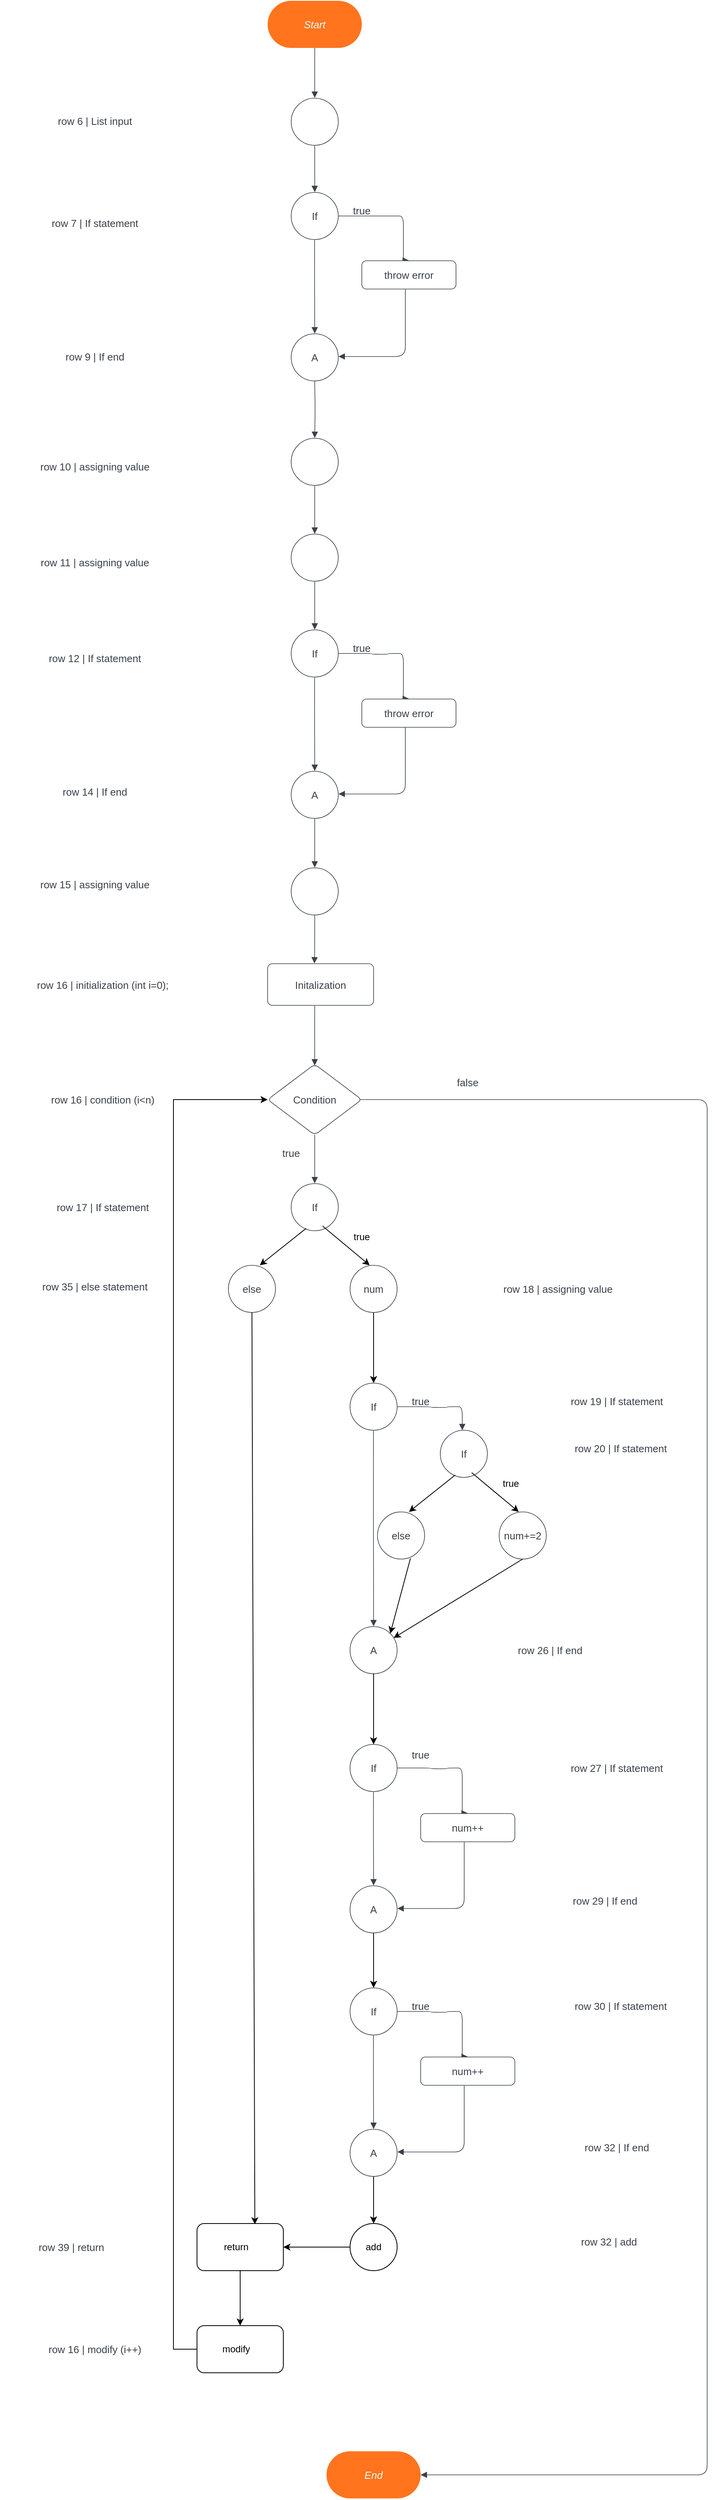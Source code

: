 <mxfile version="18.1.3" type="device"><diagram id="yX0gBTFEy58bovC8lQjI" name="Page-1"><mxGraphModel dx="1896" dy="1016" grid="1" gridSize="10" guides="1" tooltips="1" connect="1" arrows="1" fold="1" page="1" pageScale="1" pageWidth="1169" pageHeight="1654" math="0" shadow="0"><root><mxCell id="0"/><mxCell id="1" parent="0"/><UserObject label="Start" lucidchartObjectId="-.MDxyrSrIoQ" id="JW_TY5FeRqb0DEOtwONS-1"><mxCell style="html=1;overflow=block;blockSpacing=1;whiteSpace=wrap;rounded=1;arcSize=50;fontSize=13;fontColor=#ffffff;fontStyle=2;spacing=3.8;strokeOpacity=0;fillOpacity=100;fillColor=#ff741d;strokeWidth=0.8;" vertex="1" parent="1"><mxGeometry x="350" y="40" width="120" height="60" as="geometry"/></mxCell></UserObject><UserObject label="" lucidchartObjectId="nNhlFaJ7flzZ" id="JW_TY5FeRqb0DEOtwONS-2"><mxCell style="html=1;jettySize=18;whiteSpace=wrap;fontSize=13;strokeColor=#3a414a;strokeOpacity=100;strokeWidth=0.8;rounded=1;arcSize=24;edgeStyle=orthogonalEdgeStyle;startArrow=none;endArrow=block;endFill=1;exitX=0.5;exitY=1;exitPerimeter=0;entryX=0.5;entryY=-0.006;entryPerimeter=0;" edge="1" parent="1" source="JW_TY5FeRqb0DEOtwONS-1" target="JW_TY5FeRqb0DEOtwONS-3"><mxGeometry width="100" height="100" relative="1" as="geometry"><Array as="points"/></mxGeometry></mxCell></UserObject><UserObject label="" lucidchartObjectId="vNhlQ1qfgw35" id="JW_TY5FeRqb0DEOtwONS-3"><mxCell style="html=1;overflow=block;blockSpacing=1;whiteSpace=wrap;ellipse;fontSize=13;align=center;spacing=3.8;strokeColor=#3a414a;strokeOpacity=100;fillOpacity=100;rounded=1;absoluteArcSize=1;arcSize=12;fillColor=#ffffff;strokeWidth=0.8;" vertex="1" parent="1"><mxGeometry x="380" y="164" width="60" height="60" as="geometry"/></mxCell></UserObject><UserObject label="" lucidchartObjectId="1OhlBur3Mbh7" id="JW_TY5FeRqb0DEOtwONS-4"><mxCell style="html=1;jettySize=18;whiteSpace=wrap;fontSize=13;strokeColor=#3a414a;strokeOpacity=100;strokeWidth=0.8;rounded=1;arcSize=24;edgeStyle=orthogonalEdgeStyle;startArrow=none;endArrow=block;endFill=1;exitX=0.5;exitY=1.006;exitPerimeter=0;entryX=0.5;entryY=-0.006;entryPerimeter=0;" edge="1" parent="1" source="JW_TY5FeRqb0DEOtwONS-3" target="JW_TY5FeRqb0DEOtwONS-5"><mxGeometry width="100" height="100" relative="1" as="geometry"><Array as="points"><mxPoint x="410" y="284"/></Array></mxGeometry></mxCell></UserObject><UserObject label="If" lucidchartObjectId="fPhlTvzHi4j9" id="JW_TY5FeRqb0DEOtwONS-5"><mxCell style="html=1;overflow=block;blockSpacing=1;whiteSpace=wrap;ellipse;fontSize=13;fontColor=#3a414a;align=center;spacing=3.8;strokeColor=#3a414a;strokeOpacity=100;fillOpacity=100;rounded=1;absoluteArcSize=1;arcSize=12;fillColor=#ffffff;strokeWidth=0.8;" vertex="1" parent="1"><mxGeometry x="380" y="284" width="60" height="60" as="geometry"/></mxCell></UserObject><UserObject label="true" lucidchartObjectId="gQhlqOjnSqbe" id="JW_TY5FeRqb0DEOtwONS-6"><mxCell style="html=1;overflow=block;blockSpacing=1;whiteSpace=wrap;fontSize=13;fontColor=#3a414a;align=center;spacing=3.8;strokeOpacity=0;fillOpacity=0;rounded=1;absoluteArcSize=1;arcSize=12;fillColor=#ffffff;strokeWidth=0.8;" vertex="1" parent="1"><mxGeometry x="380" y="284" width="180" height="45" as="geometry"/></mxCell></UserObject><UserObject label="" lucidchartObjectId="QQhlZGIsiqVT" id="JW_TY5FeRqb0DEOtwONS-7"><mxCell style="html=1;jettySize=18;whiteSpace=wrap;fontSize=13;strokeColor=#3a414a;strokeOpacity=100;strokeWidth=0.8;rounded=1;arcSize=24;edgeStyle=orthogonalEdgeStyle;startArrow=none;endArrow=block;endFill=1;exitX=1.006;exitY=0.5;exitPerimeter=0;entryX=0.5;entryY=-0.009;entryPerimeter=0;" edge="1" parent="1" source="JW_TY5FeRqb0DEOtwONS-5" target="JW_TY5FeRqb0DEOtwONS-8"><mxGeometry width="100" height="100" relative="1" as="geometry"><Array as="points"><mxPoint x="483" y="314"/><mxPoint x="483" y="314"/><mxPoint x="504" y="314"/><mxPoint x="504" y="314"/><mxPoint x="523" y="314"/></Array></mxGeometry></mxCell></UserObject><UserObject label="throw error" lucidchartObjectId="kShl_I5ueDpK" id="JW_TY5FeRqb0DEOtwONS-8"><mxCell style="html=1;overflow=block;blockSpacing=1;whiteSpace=wrap;fontSize=13;fontColor=#3a414a;align=center;spacing=9;strokeColor=#3a414a;strokeOpacity=100;fillOpacity=100;rounded=1;absoluteArcSize=1;arcSize=12;fillColor=#ffffff;strokeWidth=0.8;" vertex="1" parent="1"><mxGeometry x="470" y="371" width="120" height="36" as="geometry"/></mxCell></UserObject><UserObject label="" lucidchartObjectId="DThlqWy.4fRD" id="JW_TY5FeRqb0DEOtwONS-9"><mxCell style="html=1;jettySize=18;whiteSpace=wrap;fontSize=13;strokeColor=#3a414a;strokeOpacity=100;strokeWidth=0.8;rounded=1;arcSize=24;edgeStyle=orthogonalEdgeStyle;startArrow=none;endArrow=block;endFill=1;exitX=0.497;exitY=1.006;exitPerimeter=0;entryX=0.5;entryY=-0.006;entryPerimeter=0;" edge="1" parent="1" source="JW_TY5FeRqb0DEOtwONS-5" target="JW_TY5FeRqb0DEOtwONS-10"><mxGeometry width="100" height="100" relative="1" as="geometry"><Array as="points"/></mxGeometry></mxCell></UserObject><UserObject label="A" lucidchartObjectId="WThlcd1oYkJ9" id="JW_TY5FeRqb0DEOtwONS-10"><mxCell style="html=1;overflow=block;blockSpacing=1;whiteSpace=wrap;ellipse;fontSize=13;fontColor=#3a414a;align=center;spacing=3.8;strokeColor=#3a414a;strokeOpacity=100;fillOpacity=100;rounded=1;absoluteArcSize=1;arcSize=12;fillColor=#ffffff;strokeWidth=0.8;" vertex="1" parent="1"><mxGeometry x="380" y="464" width="60" height="60" as="geometry"/></mxCell></UserObject><UserObject label="" lucidchartObjectId="3ThlPhxMzj9v" id="JW_TY5FeRqb0DEOtwONS-11"><mxCell style="html=1;jettySize=18;whiteSpace=wrap;fontSize=13;strokeColor=#3a414a;strokeOpacity=100;strokeWidth=0.8;rounded=1;arcSize=24;edgeStyle=orthogonalEdgeStyle;startArrow=none;endArrow=block;endFill=1;exitX=0.462;exitY=1.009;exitPerimeter=0;entryX=1.006;entryY=0.481;entryPerimeter=0;" edge="1" parent="1" source="JW_TY5FeRqb0DEOtwONS-8" target="JW_TY5FeRqb0DEOtwONS-10"><mxGeometry width="100" height="100" relative="1" as="geometry"><Array as="points"/></mxGeometry></mxCell></UserObject><UserObject label="" lucidchartObjectId="-VhlWxNHBphr" id="JW_TY5FeRqb0DEOtwONS-12"><mxCell style="html=1;jettySize=18;whiteSpace=wrap;fontSize=13;strokeColor=#3a414a;strokeOpacity=100;strokeWidth=0.8;rounded=1;arcSize=24;edgeStyle=orthogonalEdgeStyle;startArrow=none;endArrow=block;endFill=1;entryX=0.5;entryY=-0.006;entryPerimeter=0;" edge="1" parent="1" target="JW_TY5FeRqb0DEOtwONS-13"><mxGeometry width="100" height="100" relative="1" as="geometry"><Array as="points"/><mxPoint x="410" y="524" as="sourcePoint"/></mxGeometry></mxCell></UserObject><UserObject label="" lucidchartObjectId="-Vhlkf30VjLy" id="JW_TY5FeRqb0DEOtwONS-13"><mxCell style="html=1;overflow=block;blockSpacing=1;whiteSpace=wrap;ellipse;fontSize=13;align=center;spacing=3.8;strokeColor=#3a414a;strokeOpacity=100;fillOpacity=100;rounded=1;absoluteArcSize=1;arcSize=12;fillColor=#ffffff;strokeWidth=0.8;" vertex="1" parent="1"><mxGeometry x="380" y="597" width="60" height="60" as="geometry"/></mxCell></UserObject><UserObject label="" lucidchartObjectId="-VhllmDlaL~-" id="JW_TY5FeRqb0DEOtwONS-14"><mxCell style="html=1;jettySize=18;whiteSpace=wrap;fontSize=13;strokeColor=#3a414a;strokeOpacity=100;strokeWidth=0.8;rounded=1;arcSize=24;edgeStyle=orthogonalEdgeStyle;startArrow=none;endArrow=block;endFill=1;exitX=0.5;exitY=1.006;exitPerimeter=0;entryX=0.5;entryY=-0.006;entryPerimeter=0;" edge="1" parent="1" source="JW_TY5FeRqb0DEOtwONS-13" target="JW_TY5FeRqb0DEOtwONS-15"><mxGeometry width="100" height="100" relative="1" as="geometry"><Array as="points"><mxPoint x="410" y="717"/></Array></mxGeometry></mxCell></UserObject><UserObject label="" lucidchartObjectId="iXhlZXpS6orJ" id="JW_TY5FeRqb0DEOtwONS-15"><mxCell style="html=1;overflow=block;blockSpacing=1;whiteSpace=wrap;ellipse;fontSize=13;align=center;spacing=3.8;strokeColor=#3a414a;strokeOpacity=100;fillOpacity=100;rounded=1;absoluteArcSize=1;arcSize=12;fillColor=#ffffff;strokeWidth=0.8;" vertex="1" parent="1"><mxGeometry x="380" y="719" width="60" height="60" as="geometry"/></mxCell></UserObject><UserObject label="" lucidchartObjectId="iXhlX75kd8nd" id="JW_TY5FeRqb0DEOtwONS-16"><mxCell style="html=1;jettySize=18;whiteSpace=wrap;fontSize=13;strokeColor=#3a414a;strokeOpacity=100;strokeWidth=0.8;rounded=1;arcSize=24;edgeStyle=orthogonalEdgeStyle;startArrow=none;endArrow=block;endFill=1;exitX=0.5;exitY=1.006;exitPerimeter=0;entryX=0.5;entryY=-0.006;entryPerimeter=0;" edge="1" parent="1" source="JW_TY5FeRqb0DEOtwONS-15" target="JW_TY5FeRqb0DEOtwONS-17"><mxGeometry width="100" height="100" relative="1" as="geometry"><Array as="points"><mxPoint x="410" y="839"/></Array></mxGeometry></mxCell></UserObject><UserObject label="If" lucidchartObjectId="_Zhl~Uh3VtQV" id="JW_TY5FeRqb0DEOtwONS-17"><mxCell style="html=1;overflow=block;blockSpacing=1;whiteSpace=wrap;ellipse;fontSize=13;fontColor=#3a414a;align=center;spacing=3.8;strokeColor=#3a414a;strokeOpacity=100;fillOpacity=100;rounded=1;absoluteArcSize=1;arcSize=12;fillColor=#ffffff;strokeWidth=0.8;" vertex="1" parent="1"><mxGeometry x="380" y="841" width="60" height="60" as="geometry"/></mxCell></UserObject><UserObject label="true" lucidchartObjectId="_ZhlvtJQtV~K" id="JW_TY5FeRqb0DEOtwONS-18"><mxCell style="html=1;overflow=block;blockSpacing=1;whiteSpace=wrap;fontSize=13;fontColor=#3a414a;align=center;spacing=3.8;strokeOpacity=0;fillOpacity=0;rounded=1;absoluteArcSize=1;arcSize=12;fillColor=#ffffff;strokeWidth=0.8;" vertex="1" parent="1"><mxGeometry x="380" y="841" width="180" height="45" as="geometry"/></mxCell></UserObject><UserObject label="" lucidchartObjectId="_Zhlss73c~yx" id="JW_TY5FeRqb0DEOtwONS-19"><mxCell style="html=1;jettySize=18;whiteSpace=wrap;fontSize=13;strokeColor=#3a414a;strokeOpacity=100;strokeWidth=0.8;rounded=1;arcSize=24;edgeStyle=orthogonalEdgeStyle;startArrow=none;endArrow=block;endFill=1;exitX=1.006;exitY=0.5;exitPerimeter=0;entryX=0.5;entryY=-0.009;entryPerimeter=0;" edge="1" parent="1" source="JW_TY5FeRqb0DEOtwONS-17" target="JW_TY5FeRqb0DEOtwONS-20"><mxGeometry width="100" height="100" relative="1" as="geometry"><Array as="points"><mxPoint x="483" y="871"/><mxPoint x="483" y="872"/><mxPoint x="504" y="872"/><mxPoint x="504" y="871"/><mxPoint x="523" y="871"/></Array></mxGeometry></mxCell></UserObject><UserObject label="throw error" lucidchartObjectId="_ZhlVeb97yH-" id="JW_TY5FeRqb0DEOtwONS-20"><mxCell style="html=1;overflow=block;blockSpacing=1;whiteSpace=wrap;fontSize=13;fontColor=#3a414a;align=center;spacing=9;strokeColor=#3a414a;strokeOpacity=100;fillOpacity=100;rounded=1;absoluteArcSize=1;arcSize=12;fillColor=#ffffff;strokeWidth=0.8;" vertex="1" parent="1"><mxGeometry x="470" y="929" width="120" height="36" as="geometry"/></mxCell></UserObject><UserObject label="" lucidchartObjectId="_Zhl2S6lP4Zb" id="JW_TY5FeRqb0DEOtwONS-21"><mxCell style="html=1;jettySize=18;whiteSpace=wrap;fontSize=13;strokeColor=#3a414a;strokeOpacity=100;strokeWidth=0.8;rounded=1;arcSize=24;edgeStyle=orthogonalEdgeStyle;startArrow=none;endArrow=block;endFill=1;exitX=0.497;exitY=1.006;exitPerimeter=0;entryX=0.5;entryY=-0.006;entryPerimeter=0;" edge="1" parent="1" source="JW_TY5FeRqb0DEOtwONS-17" target="JW_TY5FeRqb0DEOtwONS-22"><mxGeometry width="100" height="100" relative="1" as="geometry"><Array as="points"/></mxGeometry></mxCell></UserObject><UserObject label="A" lucidchartObjectId="_Zhl1-.GGqZi" id="JW_TY5FeRqb0DEOtwONS-22"><mxCell style="html=1;overflow=block;blockSpacing=1;whiteSpace=wrap;ellipse;fontSize=13;fontColor=#3a414a;align=center;spacing=3.8;strokeColor=#3a414a;strokeOpacity=100;fillOpacity=100;rounded=1;absoluteArcSize=1;arcSize=12;fillColor=#ffffff;strokeWidth=0.8;" vertex="1" parent="1"><mxGeometry x="380" y="1021" width="60" height="60" as="geometry"/></mxCell></UserObject><UserObject label="" lucidchartObjectId="_Zhl2Nmq.wzn" id="JW_TY5FeRqb0DEOtwONS-23"><mxCell style="html=1;jettySize=18;whiteSpace=wrap;fontSize=13;strokeColor=#3a414a;strokeOpacity=100;strokeWidth=0.8;rounded=1;arcSize=24;edgeStyle=orthogonalEdgeStyle;startArrow=none;endArrow=block;endFill=1;exitX=0.462;exitY=1.009;exitPerimeter=0;entryX=1.006;entryY=0.481;entryPerimeter=0;" edge="1" parent="1" source="JW_TY5FeRqb0DEOtwONS-20" target="JW_TY5FeRqb0DEOtwONS-22"><mxGeometry width="100" height="100" relative="1" as="geometry"><Array as="points"/></mxGeometry></mxCell></UserObject><UserObject label="" lucidchartObjectId="40hl3vUeSUrL" id="JW_TY5FeRqb0DEOtwONS-24"><mxCell style="html=1;jettySize=18;whiteSpace=wrap;fontSize=13;strokeColor=#3a414a;strokeOpacity=100;strokeWidth=0.8;rounded=1;arcSize=24;edgeStyle=orthogonalEdgeStyle;startArrow=none;endArrow=block;endFill=1;entryX=0.5;entryY=-0.006;entryPerimeter=0;" edge="1" parent="1" target="JW_TY5FeRqb0DEOtwONS-25"><mxGeometry width="100" height="100" relative="1" as="geometry"><Array as="points"><mxPoint x="410" y="1141"/></Array><mxPoint x="410" y="1081" as="sourcePoint"/></mxGeometry></mxCell></UserObject><UserObject label="" lucidchartObjectId="40hlXj8wHClW" id="JW_TY5FeRqb0DEOtwONS-25"><mxCell style="html=1;overflow=block;blockSpacing=1;whiteSpace=wrap;ellipse;fontSize=13;align=center;spacing=3.8;strokeColor=#3a414a;strokeOpacity=100;fillOpacity=100;rounded=1;absoluteArcSize=1;arcSize=12;fillColor=#ffffff;strokeWidth=0.8;" vertex="1" parent="1"><mxGeometry x="380" y="1144" width="60" height="60" as="geometry"/></mxCell></UserObject><UserObject label="" lucidchartObjectId="40hlGhOxWLg9" id="JW_TY5FeRqb0DEOtwONS-26"><mxCell style="html=1;jettySize=18;whiteSpace=wrap;fontSize=13;strokeColor=#3a414a;strokeOpacity=100;strokeWidth=0.8;rounded=1;arcSize=24;edgeStyle=orthogonalEdgeStyle;startArrow=none;endArrow=block;endFill=1;exitX=0.5;exitY=1.006;exitPerimeter=0;entryX=0.442;entryY=-0.006;entryPerimeter=0;" edge="1" parent="1" source="JW_TY5FeRqb0DEOtwONS-25" target="JW_TY5FeRqb0DEOtwONS-27"><mxGeometry width="100" height="100" relative="1" as="geometry"><Array as="points"/></mxGeometry></mxCell></UserObject><UserObject label="Initalization" lucidchartObjectId="S1hl3iIR-diL" id="JW_TY5FeRqb0DEOtwONS-27"><mxCell style="html=1;overflow=block;blockSpacing=1;whiteSpace=wrap;fontSize=13;fontColor=#3a414a;align=center;spacing=9;strokeColor=#3a414a;strokeOpacity=100;fillOpacity=100;rounded=1;absoluteArcSize=1;arcSize=12;fillColor=#ffffff;strokeWidth=0.8;" vertex="1" parent="1"><mxGeometry x="350" y="1266" width="135" height="53" as="geometry"/></mxCell></UserObject><UserObject label="" lucidchartObjectId="A2hleJz5kau5" id="JW_TY5FeRqb0DEOtwONS-28"><mxCell style="html=1;jettySize=18;whiteSpace=wrap;fontSize=13;strokeColor=#3a414a;strokeOpacity=100;strokeWidth=0.8;rounded=1;arcSize=24;edgeStyle=orthogonalEdgeStyle;startArrow=none;endArrow=block;endFill=1;exitX=0.444;exitY=1.006;exitPerimeter=0;entryX=0.5;entryY=0.018;entryPerimeter=0;" edge="1" parent="1" source="JW_TY5FeRqb0DEOtwONS-27" target="JW_TY5FeRqb0DEOtwONS-29"><mxGeometry width="100" height="100" relative="1" as="geometry"><Array as="points"/></mxGeometry></mxCell></UserObject><UserObject label="Condition" lucidchartObjectId="K2hlf~_Whdet" id="JW_TY5FeRqb0DEOtwONS-29"><mxCell style="html=1;overflow=block;blockSpacing=1;whiteSpace=wrap;rhombus;fontSize=13;fontColor=#3a414a;align=center;spacing=3.8;strokeColor=#3a414a;strokeOpacity=100;fillOpacity=100;rounded=1;absoluteArcSize=1;arcSize=12;fillColor=#ffffff;strokeWidth=0.8;" vertex="1" parent="1"><mxGeometry x="350" y="1394" width="120" height="90" as="geometry"/></mxCell></UserObject><UserObject label="" lucidchartObjectId="s5hlTOZ0MjN_" id="JW_TY5FeRqb0DEOtwONS-30"><mxCell style="html=1;jettySize=18;whiteSpace=wrap;fontSize=13;strokeColor=#3a414a;strokeOpacity=100;strokeWidth=0.8;rounded=1;arcSize=24;edgeStyle=orthogonalEdgeStyle;startArrow=none;endArrow=block;endFill=1;exitX=0.978;exitY=0.5;exitPerimeter=0;entryX=1;entryY=0.5;entryDx=0;entryDy=0;" edge="1" parent="1" source="JW_TY5FeRqb0DEOtwONS-29" target="JW_TY5FeRqb0DEOtwONS-111"><mxGeometry width="100" height="100" relative="1" as="geometry"><Array as="points"><mxPoint x="910" y="1439"/><mxPoint x="910" y="3190"/></Array><mxPoint x="730" y="3090" as="targetPoint"/></mxGeometry></mxCell></UserObject><UserObject label="false" lucidchartObjectId="z5hloIunYP0n" id="JW_TY5FeRqb0DEOtwONS-31"><mxCell style="html=1;overflow=block;blockSpacing=1;whiteSpace=wrap;fontSize=13;fontColor=#3a414a;align=center;spacing=3.8;strokeOpacity=0;fillOpacity=0;rounded=1;absoluteArcSize=1;arcSize=12;fillColor=#ffffff;strokeWidth=0.8;" vertex="1" parent="1"><mxGeometry x="515" y="1394" width="180" height="45" as="geometry"/></mxCell></UserObject><UserObject label="" lucidchartObjectId="S5hleWqujsSh" id="JW_TY5FeRqb0DEOtwONS-32"><mxCell style="html=1;jettySize=18;whiteSpace=wrap;fontSize=13;strokeColor=#3a414a;strokeOpacity=100;strokeWidth=0.8;rounded=1;arcSize=24;edgeStyle=orthogonalEdgeStyle;startArrow=none;endArrow=block;endFill=1;entryX=0.5;entryY=-0.006;entryPerimeter=0;" edge="1" parent="1" target="JW_TY5FeRqb0DEOtwONS-33"><mxGeometry width="100" height="100" relative="1" as="geometry"><Array as="points"><mxPoint x="410" y="1544"/></Array><mxPoint x="410" y="1484" as="sourcePoint"/></mxGeometry></mxCell></UserObject><UserObject label="If" lucidchartObjectId="S5hl9WRBq6~3" id="JW_TY5FeRqb0DEOtwONS-33"><mxCell style="html=1;overflow=block;blockSpacing=1;whiteSpace=wrap;ellipse;fontSize=13;fontColor=#3a414a;align=center;spacing=3.8;strokeColor=#3a414a;strokeOpacity=100;fillOpacity=100;rounded=1;absoluteArcSize=1;arcSize=12;fillColor=#ffffff;strokeWidth=0.8;" vertex="1" parent="1"><mxGeometry x="380" y="1546" width="60" height="60" as="geometry"/></mxCell></UserObject><UserObject label="true" lucidchartObjectId="25hlRg6RD.K~" id="JW_TY5FeRqb0DEOtwONS-34"><mxCell style="html=1;overflow=block;blockSpacing=1;whiteSpace=wrap;fontSize=13;fontColor=#3a414a;align=center;spacing=3.8;strokeOpacity=0;fillOpacity=0;rounded=1;absoluteArcSize=1;arcSize=12;fillColor=#ffffff;strokeWidth=0.8;" vertex="1" parent="1"><mxGeometry x="290" y="1484" width="180" height="45" as="geometry"/></mxCell></UserObject><UserObject label="row  6  | List input " lucidchartObjectId="CNhl5tW9ZEqa" id="JW_TY5FeRqb0DEOtwONS-35"><mxCell style="html=1;overflow=block;blockSpacing=1;whiteSpace=wrap;fontSize=13;fontColor=#3a414a;align=center;spacing=3.8;strokeOpacity=0;fillOpacity=0;rounded=1;absoluteArcSize=1;arcSize=12;fillColor=#ffffff;strokeWidth=0.8;" vertex="1" parent="1"><mxGeometry x="40" y="170" width="180" height="45" as="geometry"/></mxCell></UserObject><UserObject label="row 7 | If statement" lucidchartObjectId="JPhl_Kxgtk4Q" id="JW_TY5FeRqb0DEOtwONS-36"><mxCell style="html=1;overflow=block;blockSpacing=1;whiteSpace=wrap;fontSize=13;fontColor=#3a414a;align=center;spacing=3.8;strokeOpacity=0;fillOpacity=0;rounded=1;absoluteArcSize=1;arcSize=12;fillColor=#ffffff;strokeWidth=0.8;" vertex="1" parent="1"><mxGeometry x="40" y="300" width="180" height="45" as="geometry"/></mxCell></UserObject><UserObject label="row 9 | If end" lucidchartObjectId="kUhlaXHU.YTC" id="JW_TY5FeRqb0DEOtwONS-37"><mxCell style="html=1;overflow=block;blockSpacing=1;whiteSpace=wrap;fontSize=13;fontColor=#3a414a;align=center;spacing=3.8;strokeOpacity=0;fillOpacity=0;rounded=1;absoluteArcSize=1;arcSize=12;fillColor=#ffffff;strokeWidth=0.8;" vertex="1" parent="1"><mxGeometry x="40" y="470" width="180" height="45" as="geometry"/></mxCell></UserObject><UserObject label="row 10 |  assigning value" lucidchartObjectId="FWhlDi0saz3B" id="JW_TY5FeRqb0DEOtwONS-38"><mxCell style="html=1;overflow=block;blockSpacing=1;whiteSpace=wrap;fontSize=13;fontColor=#3a414a;align=center;spacing=3.8;strokeOpacity=0;fillOpacity=0;rounded=1;absoluteArcSize=1;arcSize=12;fillColor=#ffffff;strokeWidth=0.8;" vertex="1" parent="1"><mxGeometry x="40" y="610" width="180" height="45" as="geometry"/></mxCell></UserObject><UserObject label="row 11 |  assigning value" lucidchartObjectId="FYhl9bitPGem" id="JW_TY5FeRqb0DEOtwONS-39"><mxCell style="html=1;overflow=block;blockSpacing=1;whiteSpace=wrap;fontSize=13;fontColor=#3a414a;align=center;spacing=3.8;strokeOpacity=0;fillOpacity=0;rounded=1;absoluteArcSize=1;arcSize=12;fillColor=#ffffff;strokeWidth=0.8;" vertex="1" parent="1"><mxGeometry x="40" y="732" width="180" height="45" as="geometry"/></mxCell></UserObject><UserObject label="row 12 | If statement" lucidchartObjectId="z0hlDY3-BkZO" id="JW_TY5FeRqb0DEOtwONS-40"><mxCell style="html=1;overflow=block;blockSpacing=1;whiteSpace=wrap;fontSize=13;fontColor=#3a414a;align=center;spacing=3.8;strokeOpacity=0;fillOpacity=0;rounded=1;absoluteArcSize=1;arcSize=12;fillColor=#ffffff;strokeWidth=0.8;" vertex="1" parent="1"><mxGeometry x="40" y="854" width="180" height="45" as="geometry"/></mxCell></UserObject><UserObject label="row 14 | If end" lucidchartObjectId="z0hl-YU6LF~h" id="JW_TY5FeRqb0DEOtwONS-41"><mxCell style="html=1;overflow=block;blockSpacing=1;whiteSpace=wrap;fontSize=13;fontColor=#3a414a;align=center;spacing=3.8;strokeOpacity=0;fillOpacity=0;rounded=1;absoluteArcSize=1;arcSize=12;fillColor=#ffffff;strokeWidth=0.8;" vertex="1" parent="1"><mxGeometry x="40" y="1024" width="180" height="45" as="geometry"/></mxCell></UserObject><UserObject label="row 15 |  assigning value" lucidchartObjectId="c1hl~J9UhgRc" id="JW_TY5FeRqb0DEOtwONS-42"><mxCell style="html=1;overflow=block;blockSpacing=1;whiteSpace=wrap;fontSize=13;fontColor=#3a414a;align=center;spacing=3.8;strokeOpacity=0;fillOpacity=0;rounded=1;absoluteArcSize=1;arcSize=12;fillColor=#ffffff;strokeWidth=0.8;" vertex="1" parent="1"><mxGeometry x="40" y="1142" width="180" height="45" as="geometry"/></mxCell></UserObject><UserObject label="row 16 | initialization (int i=0);" lucidchartObjectId="c1hl~J9UhgRc" id="JW_TY5FeRqb0DEOtwONS-43"><mxCell style="html=1;overflow=block;blockSpacing=1;whiteSpace=wrap;fontSize=13;fontColor=#3a414a;align=center;spacing=3.8;strokeOpacity=0;fillOpacity=0;rounded=1;absoluteArcSize=1;arcSize=12;fillColor=#ffffff;strokeWidth=0.8;" vertex="1" parent="1"><mxGeometry x="50" y="1270" width="180" height="45" as="geometry"/></mxCell></UserObject><UserObject label="row 16 | condition (i&amp;lt;n)" lucidchartObjectId="c1hl~J9UhgRc" id="JW_TY5FeRqb0DEOtwONS-44"><mxCell style="html=1;overflow=block;blockSpacing=1;whiteSpace=wrap;fontSize=13;fontColor=#3a414a;align=center;spacing=3.8;strokeOpacity=0;fillOpacity=0;rounded=1;absoluteArcSize=1;arcSize=12;fillColor=#ffffff;strokeWidth=0.8;" vertex="1" parent="1"><mxGeometry x="50" y="1416.5" width="180" height="45" as="geometry"/></mxCell></UserObject><mxCell id="JW_TY5FeRqb0DEOtwONS-45" value="" style="endArrow=classic;html=1;rounded=0;" edge="1" parent="1"><mxGeometry width="50" height="50" relative="1" as="geometry"><mxPoint x="420" y="1600" as="sourcePoint"/><mxPoint x="480" y="1650" as="targetPoint"/></mxGeometry></mxCell><mxCell id="JW_TY5FeRqb0DEOtwONS-47" value="" style="endArrow=classic;html=1;rounded=0;exitX=0.317;exitY=0.95;exitDx=0;exitDy=0;exitPerimeter=0;" edge="1" parent="1" source="JW_TY5FeRqb0DEOtwONS-33"><mxGeometry width="50" height="50" relative="1" as="geometry"><mxPoint x="390" y="1610" as="sourcePoint"/><mxPoint x="340" y="1650" as="targetPoint"/></mxGeometry></mxCell><UserObject label="row 17 | If statement" lucidchartObjectId="z0hlDY3-BkZO" id="JW_TY5FeRqb0DEOtwONS-49"><mxCell style="html=1;overflow=block;blockSpacing=1;whiteSpace=wrap;fontSize=13;fontColor=#3a414a;align=center;spacing=3.8;strokeOpacity=0;fillOpacity=0;rounded=1;absoluteArcSize=1;arcSize=12;fillColor=#ffffff;strokeWidth=0.8;" vertex="1" parent="1"><mxGeometry x="50" y="1553.5" width="180" height="45" as="geometry"/></mxCell></UserObject><mxCell id="JW_TY5FeRqb0DEOtwONS-50" value="true" style="text;html=1;strokeColor=none;fillColor=none;align=center;verticalAlign=middle;whiteSpace=wrap;rounded=0;" vertex="1" parent="1"><mxGeometry x="440" y="1598.5" width="60" height="30" as="geometry"/></mxCell><UserObject label="else" lucidchartObjectId="S5hl9WRBq6~3" id="JW_TY5FeRqb0DEOtwONS-51"><mxCell style="html=1;overflow=block;blockSpacing=1;whiteSpace=wrap;ellipse;fontSize=13;fontColor=#3a414a;align=center;spacing=3.8;strokeColor=#3a414a;strokeOpacity=100;fillOpacity=100;rounded=1;absoluteArcSize=1;arcSize=12;fillColor=#ffffff;strokeWidth=0.8;" vertex="1" parent="1"><mxGeometry x="300" y="1650" width="60" height="60" as="geometry"/></mxCell></UserObject><UserObject label="num" lucidchartObjectId="S5hl9WRBq6~3" id="JW_TY5FeRqb0DEOtwONS-52"><mxCell style="html=1;overflow=block;blockSpacing=1;whiteSpace=wrap;ellipse;fontSize=13;fontColor=#3a414a;align=center;spacing=3.8;strokeColor=#3a414a;strokeOpacity=100;fillOpacity=100;rounded=1;absoluteArcSize=1;arcSize=12;fillColor=#ffffff;strokeWidth=0.8;" vertex="1" parent="1"><mxGeometry x="455" y="1650" width="60" height="60" as="geometry"/></mxCell></UserObject><UserObject label="row 18 | assigning value" lucidchartObjectId="z0hlDY3-BkZO" id="JW_TY5FeRqb0DEOtwONS-53"><mxCell style="html=1;overflow=block;blockSpacing=1;whiteSpace=wrap;fontSize=13;fontColor=#3a414a;align=center;spacing=3.8;strokeOpacity=0;fillOpacity=0;rounded=1;absoluteArcSize=1;arcSize=12;fillColor=#ffffff;strokeWidth=0.8;" vertex="1" parent="1"><mxGeometry x="630" y="1657.5" width="180" height="45" as="geometry"/></mxCell></UserObject><mxCell id="JW_TY5FeRqb0DEOtwONS-55" value="" style="endArrow=classic;html=1;rounded=0;exitX=0.5;exitY=1;exitDx=0;exitDy=0;" edge="1" parent="1" source="JW_TY5FeRqb0DEOtwONS-52"><mxGeometry width="50" height="50" relative="1" as="geometry"><mxPoint x="490" y="1770" as="sourcePoint"/><mxPoint x="485" y="1800" as="targetPoint"/></mxGeometry></mxCell><UserObject label="If" lucidchartObjectId="_Zhl~Uh3VtQV" id="JW_TY5FeRqb0DEOtwONS-58"><mxCell style="html=1;overflow=block;blockSpacing=1;whiteSpace=wrap;ellipse;fontSize=13;fontColor=#3a414a;align=center;spacing=3.8;strokeColor=#3a414a;strokeOpacity=100;fillOpacity=100;rounded=1;absoluteArcSize=1;arcSize=12;fillColor=#ffffff;strokeWidth=0.8;" vertex="1" parent="1"><mxGeometry x="455" y="1800" width="60" height="60" as="geometry"/></mxCell></UserObject><UserObject label="true" lucidchartObjectId="_ZhlvtJQtV~K" id="JW_TY5FeRqb0DEOtwONS-59"><mxCell style="html=1;overflow=block;blockSpacing=1;whiteSpace=wrap;fontSize=13;fontColor=#3a414a;align=center;spacing=3.8;strokeOpacity=0;fillOpacity=0;rounded=1;absoluteArcSize=1;arcSize=12;fillColor=#ffffff;strokeWidth=0.8;" vertex="1" parent="1"><mxGeometry x="455" y="1800" width="180" height="45" as="geometry"/></mxCell></UserObject><UserObject label="" lucidchartObjectId="_Zhlss73c~yx" id="JW_TY5FeRqb0DEOtwONS-60"><mxCell style="html=1;jettySize=18;whiteSpace=wrap;fontSize=13;strokeColor=#3a414a;strokeOpacity=100;strokeWidth=0.8;rounded=1;arcSize=24;edgeStyle=orthogonalEdgeStyle;startArrow=none;endArrow=block;endFill=1;exitX=1.006;exitY=0.5;exitPerimeter=0;" edge="1" parent="1" source="JW_TY5FeRqb0DEOtwONS-58"><mxGeometry width="100" height="100" relative="1" as="geometry"><Array as="points"><mxPoint x="558" y="1830"/><mxPoint x="558" y="1831"/><mxPoint x="579" y="1831"/><mxPoint x="579" y="1830"/><mxPoint x="598" y="1830"/></Array><mxPoint x="598" y="1860" as="targetPoint"/></mxGeometry></mxCell></UserObject><UserObject label="" lucidchartObjectId="_Zhl2S6lP4Zb" id="JW_TY5FeRqb0DEOtwONS-62"><mxCell style="html=1;jettySize=18;whiteSpace=wrap;fontSize=13;strokeColor=#3a414a;strokeOpacity=100;strokeWidth=0.8;rounded=1;arcSize=24;edgeStyle=orthogonalEdgeStyle;startArrow=none;endArrow=block;endFill=1;exitX=0.497;exitY=1.006;exitPerimeter=0;entryX=0.5;entryY=-0.006;entryPerimeter=0;" edge="1" parent="1" source="JW_TY5FeRqb0DEOtwONS-58" target="JW_TY5FeRqb0DEOtwONS-63"><mxGeometry width="100" height="100" relative="1" as="geometry"><Array as="points"/></mxGeometry></mxCell></UserObject><UserObject label="A" lucidchartObjectId="_Zhl1-.GGqZi" id="JW_TY5FeRqb0DEOtwONS-63"><mxCell style="html=1;overflow=block;blockSpacing=1;whiteSpace=wrap;ellipse;fontSize=13;fontColor=#3a414a;align=center;spacing=3.8;strokeColor=#3a414a;strokeOpacity=100;fillOpacity=100;rounded=1;absoluteArcSize=1;arcSize=12;fillColor=#ffffff;strokeWidth=0.8;" vertex="1" parent="1"><mxGeometry x="455" y="2110" width="60" height="60" as="geometry"/></mxCell></UserObject><UserObject label="If" lucidchartObjectId="S5hl9WRBq6~3" id="JW_TY5FeRqb0DEOtwONS-65"><mxCell style="html=1;overflow=block;blockSpacing=1;whiteSpace=wrap;ellipse;fontSize=13;fontColor=#3a414a;align=center;spacing=3.8;strokeColor=#3a414a;strokeOpacity=100;fillOpacity=100;rounded=1;absoluteArcSize=1;arcSize=12;fillColor=#ffffff;strokeWidth=0.8;" vertex="1" parent="1"><mxGeometry x="570" y="1860" width="60" height="60" as="geometry"/></mxCell></UserObject><mxCell id="JW_TY5FeRqb0DEOtwONS-66" value="" style="endArrow=classic;html=1;rounded=0;" edge="1" parent="1"><mxGeometry width="50" height="50" relative="1" as="geometry"><mxPoint x="610" y="1914" as="sourcePoint"/><mxPoint x="670" y="1964" as="targetPoint"/></mxGeometry></mxCell><mxCell id="JW_TY5FeRqb0DEOtwONS-67" value="" style="endArrow=classic;html=1;rounded=0;exitX=0.317;exitY=0.95;exitDx=0;exitDy=0;exitPerimeter=0;" edge="1" parent="1" source="JW_TY5FeRqb0DEOtwONS-65"><mxGeometry width="50" height="50" relative="1" as="geometry"><mxPoint x="580" y="1924" as="sourcePoint"/><mxPoint x="530" y="1964" as="targetPoint"/></mxGeometry></mxCell><mxCell id="JW_TY5FeRqb0DEOtwONS-68" value="true" style="text;html=1;strokeColor=none;fillColor=none;align=center;verticalAlign=middle;whiteSpace=wrap;rounded=0;" vertex="1" parent="1"><mxGeometry x="630" y="1912.5" width="60" height="30" as="geometry"/></mxCell><UserObject label="else" lucidchartObjectId="S5hl9WRBq6~3" id="JW_TY5FeRqb0DEOtwONS-69"><mxCell style="html=1;overflow=block;blockSpacing=1;whiteSpace=wrap;ellipse;fontSize=13;fontColor=#3a414a;align=center;spacing=3.8;strokeColor=#3a414a;strokeOpacity=100;fillOpacity=100;rounded=1;absoluteArcSize=1;arcSize=12;fillColor=#ffffff;strokeWidth=0.8;" vertex="1" parent="1"><mxGeometry x="490" y="1964" width="60" height="60" as="geometry"/></mxCell></UserObject><UserObject label="num+=2" lucidchartObjectId="S5hl9WRBq6~3" id="JW_TY5FeRqb0DEOtwONS-70"><mxCell style="html=1;overflow=block;blockSpacing=1;whiteSpace=wrap;ellipse;fontSize=13;fontColor=#3a414a;align=center;spacing=3.8;strokeColor=#3a414a;strokeOpacity=100;fillOpacity=100;rounded=1;absoluteArcSize=1;arcSize=12;fillColor=#ffffff;strokeWidth=0.8;" vertex="1" parent="1"><mxGeometry x="645" y="1964" width="60" height="60" as="geometry"/></mxCell></UserObject><mxCell id="JW_TY5FeRqb0DEOtwONS-72" value="" style="endArrow=classic;html=1;rounded=0;exitX=0.7;exitY=0.983;exitDx=0;exitDy=0;exitPerimeter=0;entryX=1;entryY=0;entryDx=0;entryDy=0;" edge="1" parent="1" source="JW_TY5FeRqb0DEOtwONS-69" target="JW_TY5FeRqb0DEOtwONS-63"><mxGeometry width="50" height="50" relative="1" as="geometry"><mxPoint x="585" y="2100" as="sourcePoint"/><mxPoint x="600" y="2090" as="targetPoint"/></mxGeometry></mxCell><mxCell id="JW_TY5FeRqb0DEOtwONS-73" value="" style="endArrow=classic;html=1;rounded=0;exitX=0.5;exitY=1;exitDx=0;exitDy=0;" edge="1" parent="1" source="JW_TY5FeRqb0DEOtwONS-70" target="JW_TY5FeRqb0DEOtwONS-63"><mxGeometry width="50" height="50" relative="1" as="geometry"><mxPoint x="620" y="2110" as="sourcePoint"/><mxPoint x="670" y="2060" as="targetPoint"/></mxGeometry></mxCell><UserObject label="row 26 | If end" lucidchartObjectId="z0hl-YU6LF~h" id="JW_TY5FeRqb0DEOtwONS-80"><mxCell style="html=1;overflow=block;blockSpacing=1;whiteSpace=wrap;fontSize=13;fontColor=#3a414a;align=center;spacing=3.8;strokeOpacity=0;fillOpacity=0;rounded=1;absoluteArcSize=1;arcSize=12;fillColor=#ffffff;strokeWidth=0.8;" vertex="1" parent="1"><mxGeometry x="620" y="2117.5" width="180" height="45" as="geometry"/></mxCell></UserObject><UserObject label="If" lucidchartObjectId="_Zhl~Uh3VtQV" id="JW_TY5FeRqb0DEOtwONS-81"><mxCell style="html=1;overflow=block;blockSpacing=1;whiteSpace=wrap;ellipse;fontSize=13;fontColor=#3a414a;align=center;spacing=3.8;strokeColor=#3a414a;strokeOpacity=100;fillOpacity=100;rounded=1;absoluteArcSize=1;arcSize=12;fillColor=#ffffff;strokeWidth=0.8;" vertex="1" parent="1"><mxGeometry x="455" y="2260" width="60" height="60" as="geometry"/></mxCell></UserObject><UserObject label="true" lucidchartObjectId="_ZhlvtJQtV~K" id="JW_TY5FeRqb0DEOtwONS-82"><mxCell style="html=1;overflow=block;blockSpacing=1;whiteSpace=wrap;fontSize=13;fontColor=#3a414a;align=center;spacing=3.8;strokeOpacity=0;fillOpacity=0;rounded=1;absoluteArcSize=1;arcSize=12;fillColor=#ffffff;strokeWidth=0.8;" vertex="1" parent="1"><mxGeometry x="455" y="2250" width="180" height="45" as="geometry"/></mxCell></UserObject><UserObject label="" lucidchartObjectId="_Zhlss73c~yx" id="JW_TY5FeRqb0DEOtwONS-83"><mxCell style="html=1;jettySize=18;whiteSpace=wrap;fontSize=13;strokeColor=#3a414a;strokeOpacity=100;strokeWidth=0.8;rounded=1;arcSize=24;edgeStyle=orthogonalEdgeStyle;startArrow=none;endArrow=block;endFill=1;exitX=1.006;exitY=0.5;exitPerimeter=0;entryX=0.5;entryY=-0.009;entryPerimeter=0;" edge="1" parent="1" source="JW_TY5FeRqb0DEOtwONS-81" target="JW_TY5FeRqb0DEOtwONS-84"><mxGeometry width="100" height="100" relative="1" as="geometry"><Array as="points"><mxPoint x="558" y="2290"/><mxPoint x="558" y="2291"/><mxPoint x="579" y="2291"/><mxPoint x="579" y="2290"/><mxPoint x="598" y="2290"/></Array></mxGeometry></mxCell></UserObject><UserObject label="num++" lucidchartObjectId="_ZhlVeb97yH-" id="JW_TY5FeRqb0DEOtwONS-84"><mxCell style="html=1;overflow=block;blockSpacing=1;whiteSpace=wrap;fontSize=13;fontColor=#3a414a;align=center;spacing=9;strokeColor=#3a414a;strokeOpacity=100;fillOpacity=100;rounded=1;absoluteArcSize=1;arcSize=12;fillColor=#ffffff;strokeWidth=0.8;" vertex="1" parent="1"><mxGeometry x="545" y="2348" width="120" height="36" as="geometry"/></mxCell></UserObject><UserObject label="" lucidchartObjectId="_Zhl2S6lP4Zb" id="JW_TY5FeRqb0DEOtwONS-85"><mxCell style="html=1;jettySize=18;whiteSpace=wrap;fontSize=13;strokeColor=#3a414a;strokeOpacity=100;strokeWidth=0.8;rounded=1;arcSize=24;edgeStyle=orthogonalEdgeStyle;startArrow=none;endArrow=block;endFill=1;exitX=0.497;exitY=1.006;exitPerimeter=0;entryX=0.5;entryY=-0.006;entryPerimeter=0;" edge="1" parent="1" source="JW_TY5FeRqb0DEOtwONS-81" target="JW_TY5FeRqb0DEOtwONS-86"><mxGeometry width="100" height="100" relative="1" as="geometry"><Array as="points"/></mxGeometry></mxCell></UserObject><UserObject label="A" lucidchartObjectId="_Zhl1-.GGqZi" id="JW_TY5FeRqb0DEOtwONS-86"><mxCell style="html=1;overflow=block;blockSpacing=1;whiteSpace=wrap;ellipse;fontSize=13;fontColor=#3a414a;align=center;spacing=3.8;strokeColor=#3a414a;strokeOpacity=100;fillOpacity=100;rounded=1;absoluteArcSize=1;arcSize=12;fillColor=#ffffff;strokeWidth=0.8;" vertex="1" parent="1"><mxGeometry x="455" y="2440" width="60" height="60" as="geometry"/></mxCell></UserObject><UserObject label="" lucidchartObjectId="_Zhl2Nmq.wzn" id="JW_TY5FeRqb0DEOtwONS-87"><mxCell style="html=1;jettySize=18;whiteSpace=wrap;fontSize=13;strokeColor=#3a414a;strokeOpacity=100;strokeWidth=0.8;rounded=1;arcSize=24;edgeStyle=orthogonalEdgeStyle;startArrow=none;endArrow=block;endFill=1;exitX=0.462;exitY=1.009;exitPerimeter=0;entryX=1.006;entryY=0.481;entryPerimeter=0;" edge="1" parent="1" source="JW_TY5FeRqb0DEOtwONS-84" target="JW_TY5FeRqb0DEOtwONS-86"><mxGeometry width="100" height="100" relative="1" as="geometry"><Array as="points"/></mxGeometry></mxCell></UserObject><mxCell id="JW_TY5FeRqb0DEOtwONS-88" value="" style="endArrow=classic;html=1;rounded=0;exitX=0.5;exitY=1;exitDx=0;exitDy=0;" edge="1" parent="1" source="JW_TY5FeRqb0DEOtwONS-63"><mxGeometry width="50" height="50" relative="1" as="geometry"><mxPoint x="640" y="2260" as="sourcePoint"/><mxPoint x="485" y="2260" as="targetPoint"/></mxGeometry></mxCell><UserObject label="If" lucidchartObjectId="_Zhl~Uh3VtQV" id="JW_TY5FeRqb0DEOtwONS-89"><mxCell style="html=1;overflow=block;blockSpacing=1;whiteSpace=wrap;ellipse;fontSize=13;fontColor=#3a414a;align=center;spacing=3.8;strokeColor=#3a414a;strokeOpacity=100;fillOpacity=100;rounded=1;absoluteArcSize=1;arcSize=12;fillColor=#ffffff;strokeWidth=0.8;" vertex="1" parent="1"><mxGeometry x="455" y="2570" width="60" height="60" as="geometry"/></mxCell></UserObject><UserObject label="true" lucidchartObjectId="_ZhlvtJQtV~K" id="JW_TY5FeRqb0DEOtwONS-90"><mxCell style="html=1;overflow=block;blockSpacing=1;whiteSpace=wrap;fontSize=13;fontColor=#3a414a;align=center;spacing=3.8;strokeOpacity=0;fillOpacity=0;rounded=1;absoluteArcSize=1;arcSize=12;fillColor=#ffffff;strokeWidth=0.8;" vertex="1" parent="1"><mxGeometry x="455" y="2570" width="180" height="45" as="geometry"/></mxCell></UserObject><UserObject label="" lucidchartObjectId="_Zhlss73c~yx" id="JW_TY5FeRqb0DEOtwONS-91"><mxCell style="html=1;jettySize=18;whiteSpace=wrap;fontSize=13;strokeColor=#3a414a;strokeOpacity=100;strokeWidth=0.8;rounded=1;arcSize=24;edgeStyle=orthogonalEdgeStyle;startArrow=none;endArrow=block;endFill=1;exitX=1.006;exitY=0.5;exitPerimeter=0;entryX=0.5;entryY=-0.009;entryPerimeter=0;" edge="1" parent="1" source="JW_TY5FeRqb0DEOtwONS-89" target="JW_TY5FeRqb0DEOtwONS-92"><mxGeometry width="100" height="100" relative="1" as="geometry"><Array as="points"><mxPoint x="558" y="2600"/><mxPoint x="558" y="2601"/><mxPoint x="579" y="2601"/><mxPoint x="579" y="2600"/><mxPoint x="598" y="2600"/></Array></mxGeometry></mxCell></UserObject><UserObject label="num++" lucidchartObjectId="_ZhlVeb97yH-" id="JW_TY5FeRqb0DEOtwONS-92"><mxCell style="html=1;overflow=block;blockSpacing=1;whiteSpace=wrap;fontSize=13;fontColor=#3a414a;align=center;spacing=9;strokeColor=#3a414a;strokeOpacity=100;fillOpacity=100;rounded=1;absoluteArcSize=1;arcSize=12;fillColor=#ffffff;strokeWidth=0.8;" vertex="1" parent="1"><mxGeometry x="545" y="2658" width="120" height="36" as="geometry"/></mxCell></UserObject><UserObject label="" lucidchartObjectId="_Zhl2S6lP4Zb" id="JW_TY5FeRqb0DEOtwONS-93"><mxCell style="html=1;jettySize=18;whiteSpace=wrap;fontSize=13;strokeColor=#3a414a;strokeOpacity=100;strokeWidth=0.8;rounded=1;arcSize=24;edgeStyle=orthogonalEdgeStyle;startArrow=none;endArrow=block;endFill=1;exitX=0.497;exitY=1.006;exitPerimeter=0;entryX=0.5;entryY=-0.006;entryPerimeter=0;" edge="1" parent="1" source="JW_TY5FeRqb0DEOtwONS-89" target="JW_TY5FeRqb0DEOtwONS-94"><mxGeometry width="100" height="100" relative="1" as="geometry"><Array as="points"/></mxGeometry></mxCell></UserObject><UserObject label="A" lucidchartObjectId="_Zhl1-.GGqZi" id="JW_TY5FeRqb0DEOtwONS-94"><mxCell style="html=1;overflow=block;blockSpacing=1;whiteSpace=wrap;ellipse;fontSize=13;fontColor=#3a414a;align=center;spacing=3.8;strokeColor=#3a414a;strokeOpacity=100;fillOpacity=100;rounded=1;absoluteArcSize=1;arcSize=12;fillColor=#ffffff;strokeWidth=0.8;" vertex="1" parent="1"><mxGeometry x="455" y="2750" width="60" height="60" as="geometry"/></mxCell></UserObject><UserObject label="" lucidchartObjectId="_Zhl2Nmq.wzn" id="JW_TY5FeRqb0DEOtwONS-95"><mxCell style="html=1;jettySize=18;whiteSpace=wrap;fontSize=13;strokeColor=#3a414a;strokeOpacity=100;strokeWidth=0.8;rounded=1;arcSize=24;edgeStyle=orthogonalEdgeStyle;startArrow=none;endArrow=block;endFill=1;exitX=0.462;exitY=1.009;exitPerimeter=0;entryX=1.006;entryY=0.481;entryPerimeter=0;" edge="1" parent="1" source="JW_TY5FeRqb0DEOtwONS-92" target="JW_TY5FeRqb0DEOtwONS-94"><mxGeometry width="100" height="100" relative="1" as="geometry"><Array as="points"/></mxGeometry></mxCell></UserObject><mxCell id="JW_TY5FeRqb0DEOtwONS-96" value="" style="endArrow=classic;html=1;rounded=0;exitX=0.5;exitY=1;exitDx=0;exitDy=0;" edge="1" parent="1" source="JW_TY5FeRqb0DEOtwONS-86"><mxGeometry width="50" height="50" relative="1" as="geometry"><mxPoint x="640" y="2540" as="sourcePoint"/><mxPoint x="485" y="2570" as="targetPoint"/></mxGeometry></mxCell><mxCell id="JW_TY5FeRqb0DEOtwONS-97" value="" style="endArrow=classic;html=1;rounded=0;exitX=0.5;exitY=1;exitDx=0;exitDy=0;" edge="1" parent="1" source="JW_TY5FeRqb0DEOtwONS-94" target="JW_TY5FeRqb0DEOtwONS-98"><mxGeometry width="50" height="50" relative="1" as="geometry"><mxPoint x="640" y="2860" as="sourcePoint"/><mxPoint x="485" y="2890" as="targetPoint"/></mxGeometry></mxCell><mxCell id="JW_TY5FeRqb0DEOtwONS-98" value="" style="ellipse;whiteSpace=wrap;html=1;aspect=fixed;" vertex="1" parent="1"><mxGeometry x="455" y="2870" width="60" height="60" as="geometry"/></mxCell><mxCell id="JW_TY5FeRqb0DEOtwONS-99" value="add" style="text;html=1;strokeColor=none;fillColor=none;align=center;verticalAlign=middle;whiteSpace=wrap;rounded=0;" vertex="1" parent="1"><mxGeometry x="455" y="2885" width="60" height="30" as="geometry"/></mxCell><mxCell id="JW_TY5FeRqb0DEOtwONS-100" value="" style="endArrow=classic;html=1;rounded=0;exitX=0.5;exitY=1;exitDx=0;exitDy=0;entryX=0.67;entryY=0.017;entryDx=0;entryDy=0;entryPerimeter=0;" edge="1" parent="1" source="JW_TY5FeRqb0DEOtwONS-51" target="JW_TY5FeRqb0DEOtwONS-104"><mxGeometry width="50" height="50" relative="1" as="geometry"><mxPoint x="280" y="1895" as="sourcePoint"/><mxPoint x="320" y="2870" as="targetPoint"/></mxGeometry></mxCell><mxCell id="JW_TY5FeRqb0DEOtwONS-103" value="" style="endArrow=classic;html=1;rounded=0;exitX=0;exitY=0.5;exitDx=0;exitDy=0;entryX=1;entryY=0.5;entryDx=0;entryDy=0;" edge="1" parent="1" source="JW_TY5FeRqb0DEOtwONS-99" target="JW_TY5FeRqb0DEOtwONS-104"><mxGeometry width="50" height="50" relative="1" as="geometry"><mxPoint x="640" y="3040" as="sourcePoint"/><mxPoint x="370" y="2960" as="targetPoint"/><Array as="points"/></mxGeometry></mxCell><mxCell id="JW_TY5FeRqb0DEOtwONS-104" value="" style="rounded=1;whiteSpace=wrap;html=1;" vertex="1" parent="1"><mxGeometry x="260" y="2870" width="110" height="60" as="geometry"/></mxCell><mxCell id="JW_TY5FeRqb0DEOtwONS-106" value="return" style="text;html=1;strokeColor=none;fillColor=none;align=center;verticalAlign=middle;whiteSpace=wrap;rounded=0;" vertex="1" parent="1"><mxGeometry x="280" y="2885" width="60" height="30" as="geometry"/></mxCell><mxCell id="JW_TY5FeRqb0DEOtwONS-107" value="" style="endArrow=classic;html=1;rounded=0;entryX=0;entryY=0.5;entryDx=0;entryDy=0;exitX=0;exitY=0.5;exitDx=0;exitDy=0;" edge="1" parent="1" source="JW_TY5FeRqb0DEOtwONS-108" target="JW_TY5FeRqb0DEOtwONS-29"><mxGeometry width="50" height="50" relative="1" as="geometry"><mxPoint x="290" y="3030" as="sourcePoint"/><mxPoint x="240" y="1430" as="targetPoint"/><Array as="points"><mxPoint x="230" y="3030"/><mxPoint x="230" y="2900"/><mxPoint x="230" y="1439"/></Array></mxGeometry></mxCell><mxCell id="JW_TY5FeRqb0DEOtwONS-108" value="" style="rounded=1;whiteSpace=wrap;html=1;" vertex="1" parent="1"><mxGeometry x="260" y="3000" width="110" height="60" as="geometry"/></mxCell><mxCell id="JW_TY5FeRqb0DEOtwONS-109" value="modify" style="text;html=1;strokeColor=none;fillColor=none;align=center;verticalAlign=middle;whiteSpace=wrap;rounded=0;" vertex="1" parent="1"><mxGeometry x="280" y="3015" width="60" height="30" as="geometry"/></mxCell><mxCell id="JW_TY5FeRqb0DEOtwONS-110" value="" style="endArrow=classic;html=1;rounded=0;exitX=0.5;exitY=1;exitDx=0;exitDy=0;entryX=0.5;entryY=0;entryDx=0;entryDy=0;" edge="1" parent="1" source="JW_TY5FeRqb0DEOtwONS-104" target="JW_TY5FeRqb0DEOtwONS-108"><mxGeometry width="50" height="50" relative="1" as="geometry"><mxPoint x="540" y="2850" as="sourcePoint"/><mxPoint x="590" y="2800" as="targetPoint"/></mxGeometry></mxCell><UserObject label="End" lucidchartObjectId="-.MDxyrSrIoQ" id="JW_TY5FeRqb0DEOtwONS-111"><mxCell style="html=1;overflow=block;blockSpacing=1;whiteSpace=wrap;rounded=1;arcSize=50;fontSize=13;fontColor=#ffffff;fontStyle=2;spacing=3.8;strokeOpacity=0;fillOpacity=100;fillColor=#ff741d;strokeWidth=0.8;" vertex="1" parent="1"><mxGeometry x="425" y="3160" width="120" height="60" as="geometry"/></mxCell></UserObject><UserObject label="row 19 | If statement" lucidchartObjectId="z0hlDY3-BkZO" id="JW_TY5FeRqb0DEOtwONS-112"><mxCell style="html=1;overflow=block;blockSpacing=1;whiteSpace=wrap;fontSize=13;fontColor=#3a414a;align=center;spacing=3.8;strokeOpacity=0;fillOpacity=0;rounded=1;absoluteArcSize=1;arcSize=12;fillColor=#ffffff;strokeWidth=0.8;" vertex="1" parent="1"><mxGeometry x="705" y="1800" width="180" height="45" as="geometry"/></mxCell></UserObject><UserObject label="row 20 | If statement" lucidchartObjectId="z0hlDY3-BkZO" id="JW_TY5FeRqb0DEOtwONS-113"><mxCell style="html=1;overflow=block;blockSpacing=1;whiteSpace=wrap;fontSize=13;fontColor=#3a414a;align=center;spacing=3.8;strokeOpacity=0;fillOpacity=0;rounded=1;absoluteArcSize=1;arcSize=12;fillColor=#ffffff;strokeWidth=0.8;" vertex="1" parent="1"><mxGeometry x="710" y="1860" width="180" height="45" as="geometry"/></mxCell></UserObject><UserObject label="row 27 | If statement" lucidchartObjectId="z0hlDY3-BkZO" id="JW_TY5FeRqb0DEOtwONS-114"><mxCell style="html=1;overflow=block;blockSpacing=1;whiteSpace=wrap;fontSize=13;fontColor=#3a414a;align=center;spacing=3.8;strokeOpacity=0;fillOpacity=0;rounded=1;absoluteArcSize=1;arcSize=12;fillColor=#ffffff;strokeWidth=0.8;" vertex="1" parent="1"><mxGeometry x="705" y="2267.5" width="180" height="45" as="geometry"/></mxCell></UserObject><UserObject label="row 30 | If statement" lucidchartObjectId="z0hlDY3-BkZO" id="JW_TY5FeRqb0DEOtwONS-115"><mxCell style="html=1;overflow=block;blockSpacing=1;whiteSpace=wrap;fontSize=13;fontColor=#3a414a;align=center;spacing=3.8;strokeOpacity=0;fillOpacity=0;rounded=1;absoluteArcSize=1;arcSize=12;fillColor=#ffffff;strokeWidth=0.8;" vertex="1" parent="1"><mxGeometry x="710" y="2570" width="180" height="45" as="geometry"/></mxCell></UserObject><UserObject label="row 29 | If end" lucidchartObjectId="z0hl-YU6LF~h" id="JW_TY5FeRqb0DEOtwONS-116"><mxCell style="html=1;overflow=block;blockSpacing=1;whiteSpace=wrap;fontSize=13;fontColor=#3a414a;align=center;spacing=3.8;strokeOpacity=0;fillOpacity=0;rounded=1;absoluteArcSize=1;arcSize=12;fillColor=#ffffff;strokeWidth=0.8;" vertex="1" parent="1"><mxGeometry x="690" y="2436" width="180" height="45" as="geometry"/></mxCell></UserObject><UserObject label="row 32 | If end" lucidchartObjectId="z0hl-YU6LF~h" id="JW_TY5FeRqb0DEOtwONS-117"><mxCell style="html=1;overflow=block;blockSpacing=1;whiteSpace=wrap;fontSize=13;fontColor=#3a414a;align=center;spacing=3.8;strokeOpacity=0;fillOpacity=0;rounded=1;absoluteArcSize=1;arcSize=12;fillColor=#ffffff;strokeWidth=0.8;" vertex="1" parent="1"><mxGeometry x="705" y="2750" width="180" height="45" as="geometry"/></mxCell></UserObject><UserObject label="row 32 | add" lucidchartObjectId="z0hl-YU6LF~h" id="JW_TY5FeRqb0DEOtwONS-118"><mxCell style="html=1;overflow=block;blockSpacing=1;whiteSpace=wrap;fontSize=13;fontColor=#3a414a;align=center;spacing=3.8;strokeOpacity=0;fillOpacity=0;rounded=1;absoluteArcSize=1;arcSize=12;fillColor=#ffffff;strokeWidth=0.8;" vertex="1" parent="1"><mxGeometry x="695" y="2870" width="180" height="45" as="geometry"/></mxCell></UserObject><UserObject label="row 39 | return" lucidchartObjectId="z0hl-YU6LF~h" id="JW_TY5FeRqb0DEOtwONS-119"><mxCell style="html=1;overflow=block;blockSpacing=1;whiteSpace=wrap;fontSize=13;fontColor=#3a414a;align=center;spacing=3.8;strokeOpacity=0;fillOpacity=0;rounded=1;absoluteArcSize=1;arcSize=12;fillColor=#ffffff;strokeWidth=0.8;" vertex="1" parent="1"><mxGeometry x="10" y="2877.5" width="180" height="45" as="geometry"/></mxCell></UserObject><UserObject label="row 35 | else statement" lucidchartObjectId="z0hl-YU6LF~h" id="JW_TY5FeRqb0DEOtwONS-120"><mxCell style="html=1;overflow=block;blockSpacing=1;whiteSpace=wrap;fontSize=13;fontColor=#3a414a;align=center;spacing=3.8;strokeOpacity=0;fillOpacity=0;rounded=1;absoluteArcSize=1;arcSize=12;fillColor=#ffffff;strokeWidth=0.8;" vertex="1" parent="1"><mxGeometry x="40" y="1654" width="180" height="45" as="geometry"/></mxCell></UserObject><UserObject label="row 16 | modify (i++)" lucidchartObjectId="c1hl~J9UhgRc" id="JW_TY5FeRqb0DEOtwONS-121"><mxCell style="html=1;overflow=block;blockSpacing=1;whiteSpace=wrap;fontSize=13;fontColor=#3a414a;align=center;spacing=3.8;strokeOpacity=0;fillOpacity=0;rounded=1;absoluteArcSize=1;arcSize=12;fillColor=#ffffff;strokeWidth=0.8;" vertex="1" parent="1"><mxGeometry x="40" y="3007.5" width="180" height="45" as="geometry"/></mxCell></UserObject></root></mxGraphModel></diagram></mxfile>
